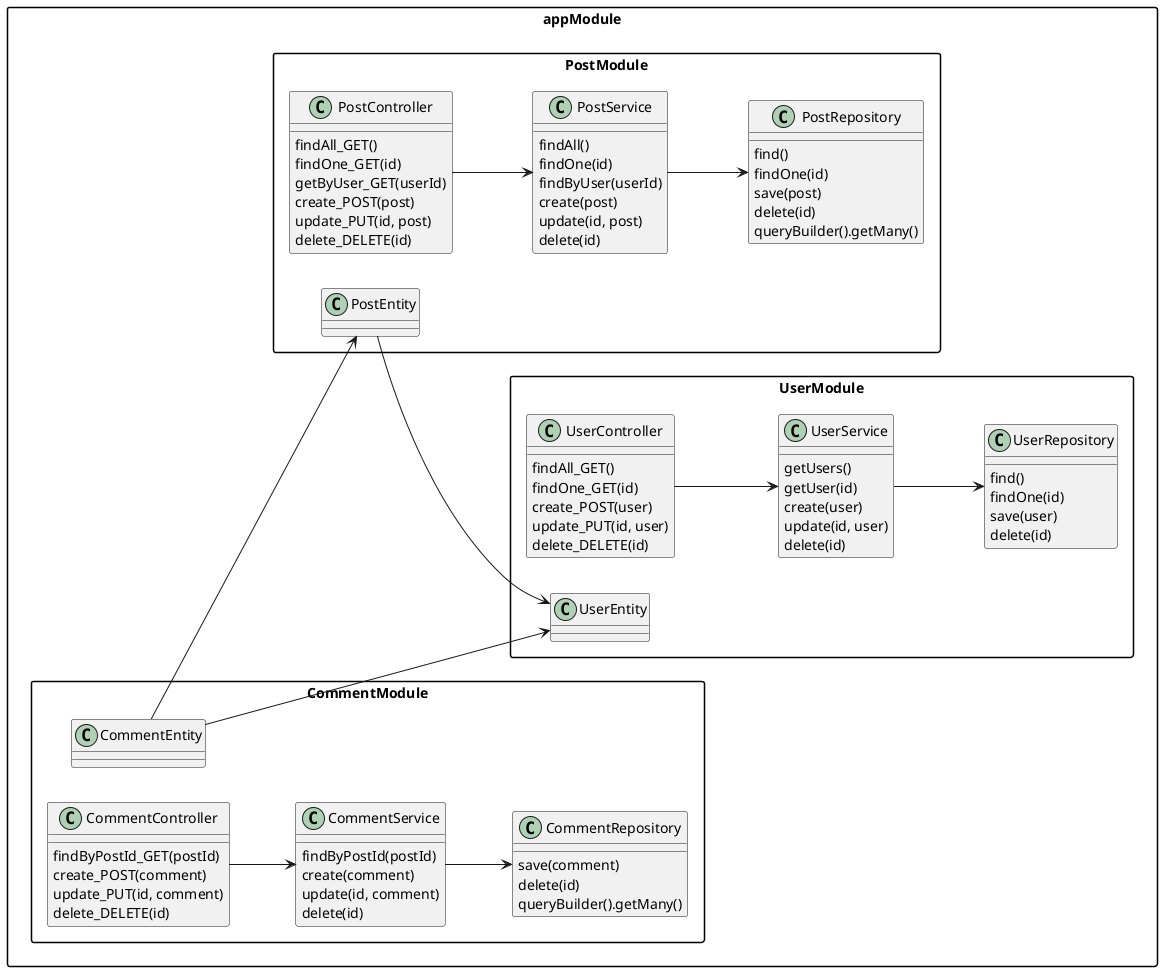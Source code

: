 @startuml
scale 1
left to right direction
skinparam PackageStyle rect

package appModule {
  package UserModule {
    class UserController {
      findAll_GET()
      findOne_GET(id)
      create_POST(user)
      update_PUT(id, user)
      delete_DELETE(id)
    }
    class UserService {
      getUsers()
      getUser(id)
      create(user)
      update(id, user)
      delete(id)
    }
    class UserRepository {
      find()
      findOne(id)
      save(user)
      delete(id)
    }
    class UserEntity

    UserController --> UserService
    UserService --> UserRepository    
  }

  package PostModule {
    class PostController {
      findAll_GET()
      findOne_GET(id)
      getByUser_GET(userId)
      create_POST(post)
      update_PUT(id, post)
      delete_DELETE(id)
    }
    class PostService {
      findAll()
      findOne(id)
      findByUser(userId)
      create(post)
      update(id, post)
      delete(id)
    }
    class PostRepository {
      find()
      findOne(id)
      save(post)
      delete(id)
      queryBuilder().getMany()
    }
    class PostEntity

    PostController --> PostService
    PostService --> PostRepository 
    PostEntity --> UserEntity   
  }

  package CommentModule {
    class CommentController {
      findByPostId_GET(postId)
      create_POST(comment)
      update_PUT(id, comment)
      delete_DELETE(id)
    }
    class CommentService {
      findByPostId(postId)
      create(comment)
      update(id, comment)
      delete(id)
    }
    class CommentRepository {
      save(comment)
      delete(id)
      queryBuilder().getMany()
    }
    class CommentEntity

    CommentController --> CommentService
    CommentService --> CommentRepository

    CommentEntity --> PostEntity
    CommentEntity --> UserEntity 
  }
}
@enduml